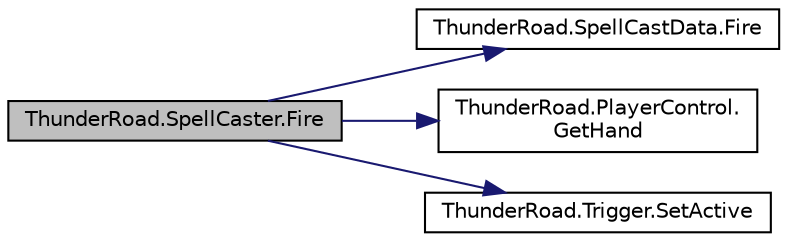 digraph "ThunderRoad.SpellCaster.Fire"
{
 // LATEX_PDF_SIZE
  edge [fontname="Helvetica",fontsize="10",labelfontname="Helvetica",labelfontsize="10"];
  node [fontname="Helvetica",fontsize="10",shape=record];
  rankdir="LR";
  Node1 [label="ThunderRoad.SpellCaster.Fire",height=0.2,width=0.4,color="black", fillcolor="grey75", style="filled", fontcolor="black",tooltip="Fires the specified active."];
  Node1 -> Node2 [color="midnightblue",fontsize="10",style="solid",fontname="Helvetica"];
  Node2 [label="ThunderRoad.SpellCastData.Fire",height=0.2,width=0.4,color="black", fillcolor="white", style="filled",URL="$class_thunder_road_1_1_spell_cast_data.html#a09e15ca3c181f347ff714472d905eb98",tooltip="Fires the specified active."];
  Node1 -> Node3 [color="midnightblue",fontsize="10",style="solid",fontname="Helvetica"];
  Node3 [label="ThunderRoad.PlayerControl.\lGetHand",height=0.2,width=0.4,color="black", fillcolor="white", style="filled",URL="$class_thunder_road_1_1_player_control.html#a35f9d9f52e8ffc5ad4a3b3a8a18541b9",tooltip="Gets the hand."];
  Node1 -> Node4 [color="midnightblue",fontsize="10",style="solid",fontname="Helvetica"];
  Node4 [label="ThunderRoad.Trigger.SetActive",height=0.2,width=0.4,color="black", fillcolor="white", style="filled",URL="$class_thunder_road_1_1_trigger.html#acf6a7e82fb1cbb9c1f1e9f2e998b487c",tooltip="Sets the active."];
}
